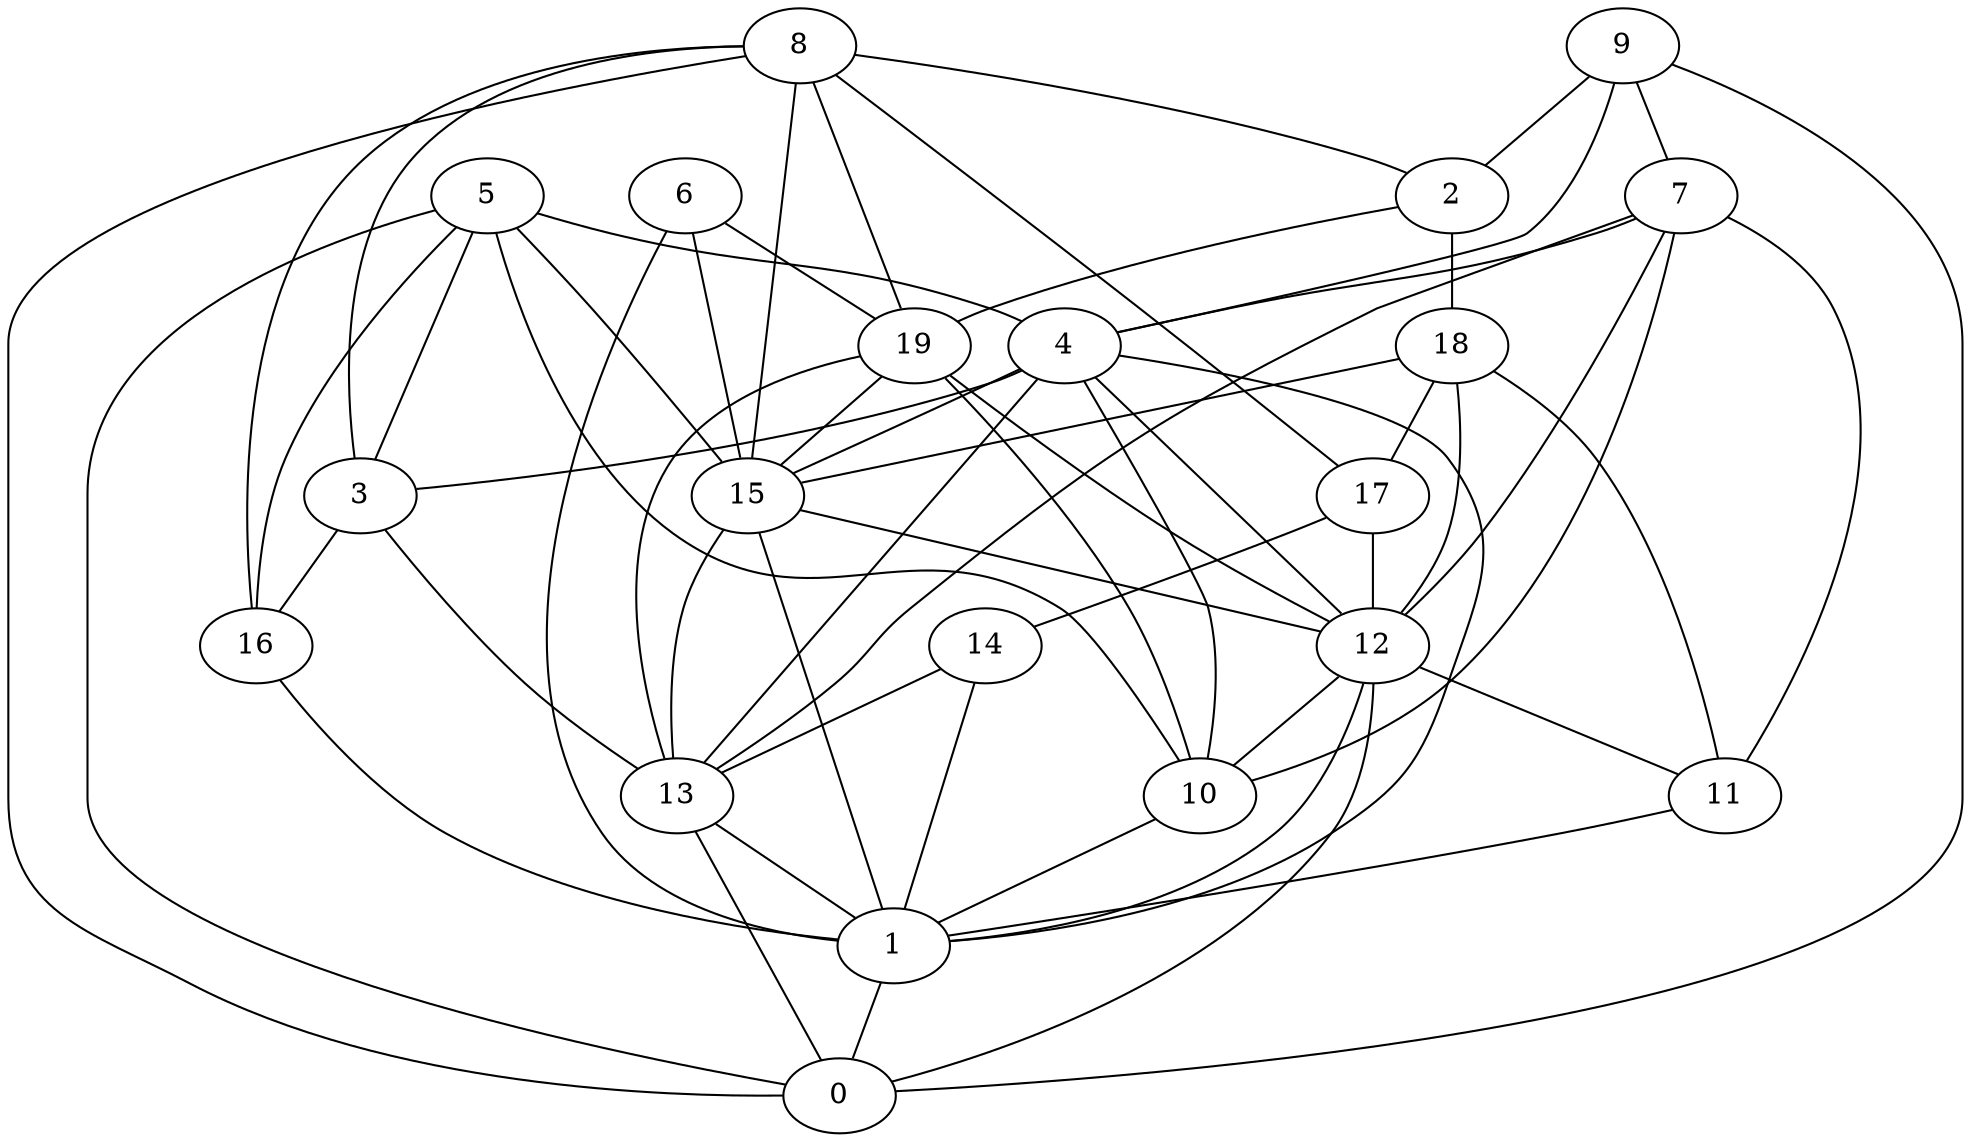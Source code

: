 digraph GG_graph {

subgraph G_graph {
edge [color = black]
"14" -> "13" [dir = none]
"10" -> "1" [dir = none]
"8" -> "19" [dir = none]
"8" -> "17" [dir = none]
"8" -> "15" [dir = none]
"8" -> "0" [dir = none]
"9" -> "2" [dir = none]
"9" -> "7" [dir = none]
"9" -> "0" [dir = none]
"3" -> "16" [dir = none]
"5" -> "16" [dir = none]
"5" -> "0" [dir = none]
"5" -> "15" [dir = none]
"5" -> "3" [dir = none]
"11" -> "1" [dir = none]
"18" -> "12" [dir = none]
"18" -> "11" [dir = none]
"2" -> "18" [dir = none]
"6" -> "19" [dir = none]
"6" -> "1" [dir = none]
"19" -> "15" [dir = none]
"19" -> "12" [dir = none]
"12" -> "11" [dir = none]
"12" -> "1" [dir = none]
"12" -> "0" [dir = none]
"12" -> "10" [dir = none]
"4" -> "3" [dir = none]
"4" -> "10" [dir = none]
"4" -> "15" [dir = none]
"4" -> "13" [dir = none]
"15" -> "13" [dir = none]
"15" -> "1" [dir = none]
"13" -> "1" [dir = none]
"13" -> "0" [dir = none]
"17" -> "14" [dir = none]
"17" -> "12" [dir = none]
"7" -> "12" [dir = none]
"7" -> "10" [dir = none]
"8" -> "16" [dir = none]
"18" -> "15" [dir = none]
"4" -> "1" [dir = none]
"19" -> "13" [dir = none]
"15" -> "12" [dir = none]
"5" -> "4" [dir = none]
"8" -> "3" [dir = none]
"4" -> "12" [dir = none]
"7" -> "13" [dir = none]
"16" -> "1" [dir = none]
"18" -> "17" [dir = none]
"19" -> "10" [dir = none]
"7" -> "4" [dir = none]
"5" -> "10" [dir = none]
"3" -> "13" [dir = none]
"2" -> "19" [dir = none]
"7" -> "11" [dir = none]
"1" -> "0" [dir = none]
"9" -> "4" [dir = none]
"8" -> "2" [dir = none]
"14" -> "1" [dir = none]
"6" -> "15" [dir = none]
}

}
